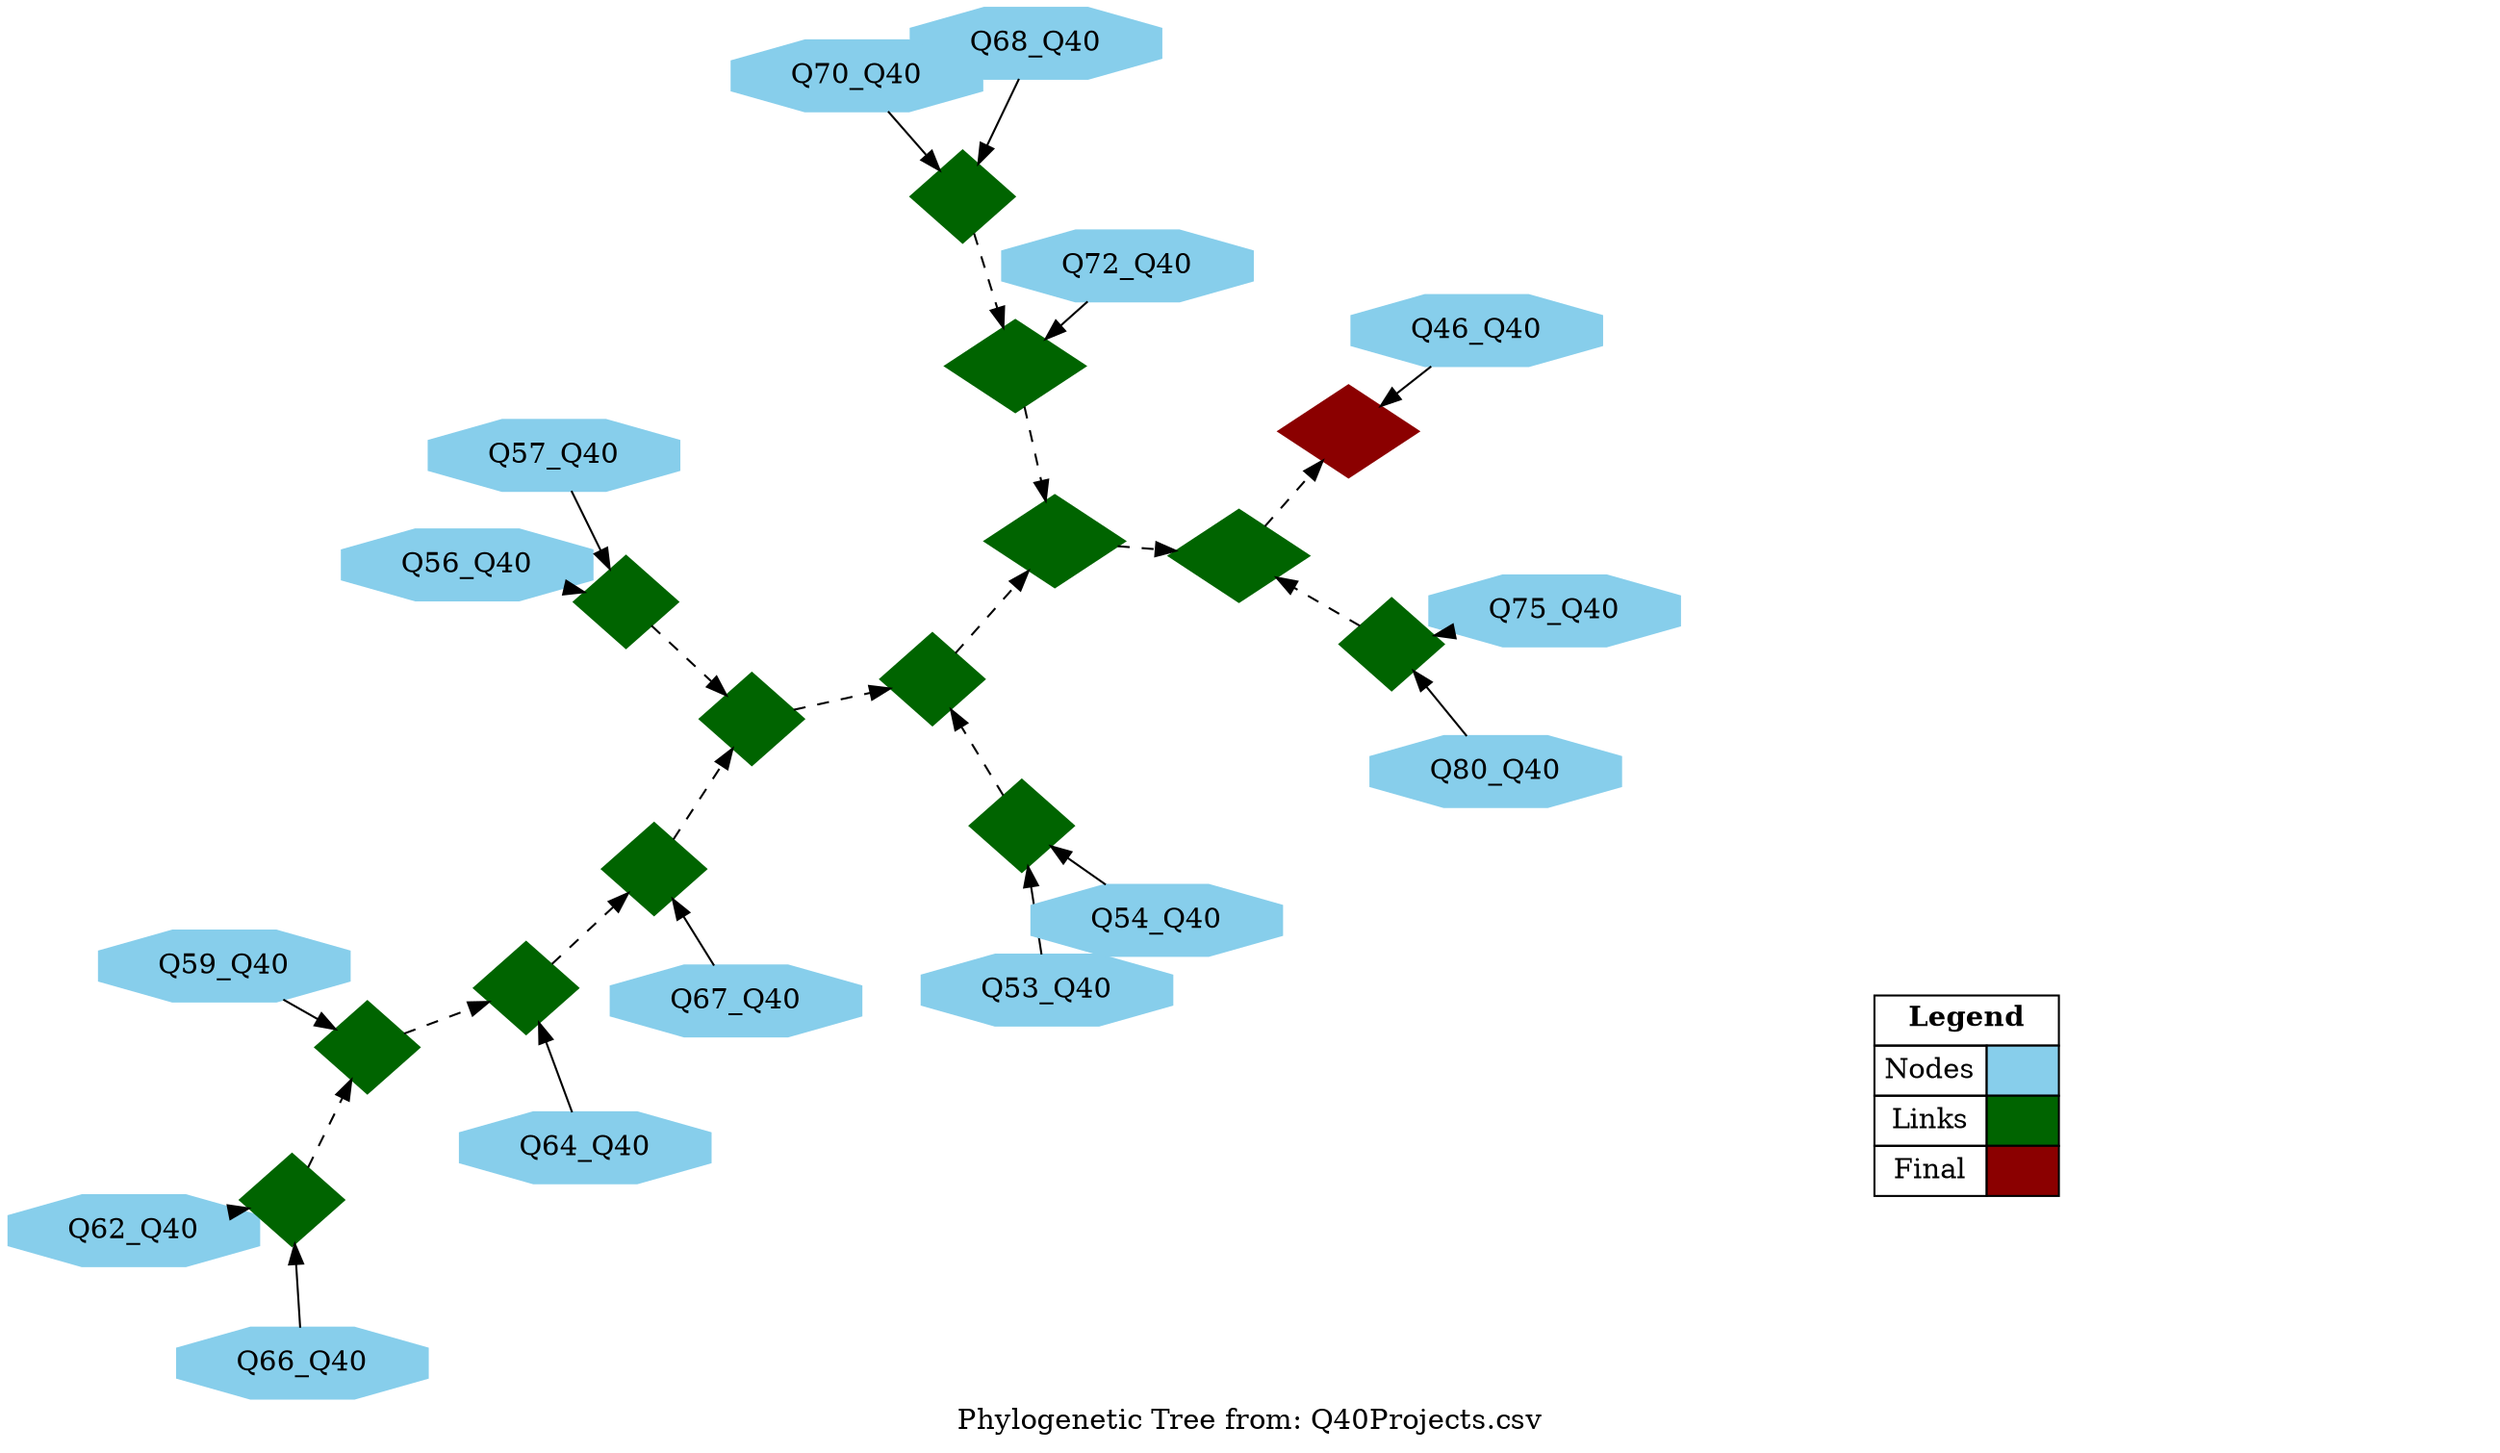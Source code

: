 graph phylogenetic_tree 
{
	layout=neato
	label="Phylogenetic Tree from: Q40Projects.csv"
	mode=major
	model=shortpath
	size=""
	ratio=fill
	orientation=portrait

#0
	{node [tooltip="",width="0,3",height="0,3",shape="octagon",style="filled",color="#87CEEB",label=<<FONT COLOR="#000000">Q62_Q40</FONT>>] Q62_Q40}
	{node [tooltip="",width="0,3",height="0,3",shape="octagon",style="filled",color="#87CEEB",label=<<FONT COLOR="#000000">Q66_Q40</FONT>>] Q66_Q40}
	{node [tooltip="0.017115384",width="0,3",height="0,3",shape="diamond",style="filled",color="#006400",label=<<FONT COLOR="#006400">0</FONT>>] Q62_Q40_Q66_Q40}
	{edge [color="#000000",style="solid",label="",dir="forward"] Q62_Q40 -- Q62_Q40_Q66_Q40}
	{edge [color="#000000",style="solid",label="",dir="forward"] Q66_Q40 -- Q62_Q40_Q66_Q40}
#1
	{node [tooltip="",width="0,3",height="0,3",shape="octagon",style="filled",color="#87CEEB",label=<<FONT COLOR="#000000">Q59_Q40</FONT>>] Q59_Q40}
	{node [tooltip="0.031278934",width="0,3",height="0,3",shape="diamond",style="filled",color="#006400",label=<<FONT COLOR="#006400">1</FONT>>] Q59_Q40_Q62_Q40_Q66_Q40}
	{edge [color="#000000",style="solid",label="",dir="forward"] Q59_Q40 -- Q59_Q40_Q62_Q40_Q66_Q40}
	{edge [color="#000000",style="dashed",label="",dir="forward"] Q62_Q40_Q66_Q40 -- Q59_Q40_Q62_Q40_Q66_Q40}
#2
	{node [tooltip="",width="0,3",height="0,3",shape="octagon",style="filled",color="#87CEEB",label=<<FONT COLOR="#000000">Q68_Q40</FONT>>] Q68_Q40}
	{node [tooltip="",width="0,3",height="0,3",shape="octagon",style="filled",color="#87CEEB",label=<<FONT COLOR="#000000">Q70_Q40</FONT>>] Q70_Q40}
	{node [tooltip="0.039595958",width="0,3",height="0,3",shape="diamond",style="filled",color="#006400",label=<<FONT COLOR="#006400">2</FONT>>] Q68_Q40_Q70_Q40}
	{edge [color="#000000",style="solid",label="",dir="forward"] Q68_Q40 -- Q68_Q40_Q70_Q40}
	{edge [color="#000000",style="solid",label="",dir="forward"] Q70_Q40 -- Q68_Q40_Q70_Q40}
#3
	{node [tooltip="",width="0,3",height="0,3",shape="octagon",style="filled",color="#87CEEB",label=<<FONT COLOR="#000000">Q64_Q40</FONT>>] Q64_Q40}
	{node [tooltip="0.041195977",width="0,3",height="0,3",shape="diamond",style="filled",color="#006400",label=<<FONT COLOR="#006400">3</FONT>>] Q64_Q40_Q59_Q40_Q62_Q40_Q66_Q40}
	{edge [color="#000000",style="solid",label="",dir="forward"] Q64_Q40 -- Q64_Q40_Q59_Q40_Q62_Q40_Q66_Q40}
	{edge [color="#000000",style="dashed",label="",dir="forward"] Q59_Q40_Q62_Q40_Q66_Q40 -- Q64_Q40_Q59_Q40_Q62_Q40_Q66_Q40}
#4
	{node [tooltip="",width="0,3",height="0,3",shape="octagon",style="filled",color="#87CEEB",label=<<FONT COLOR="#000000">Q75_Q40</FONT>>] Q75_Q40}
	{node [tooltip="",width="0,3",height="0,3",shape="octagon",style="filled",color="#87CEEB",label=<<FONT COLOR="#000000">Q80_Q40</FONT>>] Q80_Q40}
	{node [tooltip="0.050707694",width="0,3",height="0,3",shape="diamond",style="filled",color="#006400",label=<<FONT COLOR="#006400">4</FONT>>] Q75_Q40_Q80_Q40}
	{edge [color="#000000",style="solid",label="",dir="forward"] Q75_Q40 -- Q75_Q40_Q80_Q40}
	{edge [color="#000000",style="solid",label="",dir="forward"] Q80_Q40 -- Q75_Q40_Q80_Q40}
#5
	{node [tooltip="",width="0,3",height="0,3",shape="octagon",style="filled",color="#87CEEB",label=<<FONT COLOR="#000000">Q67_Q40</FONT>>] Q67_Q40}
	{node [tooltip="0.06133408",width="0,3",height="0,3",shape="diamond",style="filled",color="#006400",label=<<FONT COLOR="#006400">5</FONT>>] Q67_Q40_Q64_Q40_Q59_Q40_Q62_Q40_Q66_Q40}
	{edge [color="#000000",style="solid",label="",dir="forward"] Q67_Q40 -- Q67_Q40_Q64_Q40_Q59_Q40_Q62_Q40_Q66_Q40}
	{edge [color="#000000",style="dashed",label="",dir="forward"] Q64_Q40_Q59_Q40_Q62_Q40_Q66_Q40 -- Q67_Q40_Q64_Q40_Q59_Q40_Q62_Q40_Q66_Q40}
#6
	{node [tooltip="",width="0,3",height="0,3",shape="octagon",style="filled",color="#87CEEB",label=<<FONT COLOR="#000000">Q53_Q40</FONT>>] Q53_Q40}
	{node [tooltip="",width="0,3",height="0,3",shape="octagon",style="filled",color="#87CEEB",label=<<FONT COLOR="#000000">Q54_Q40</FONT>>] Q54_Q40}
	{node [tooltip="0.066744454",width="0,3",height="0,3",shape="diamond",style="filled",color="#006400",label=<<FONT COLOR="#006400">6</FONT>>] Q53_Q40_Q54_Q40}
	{edge [color="#000000",style="solid",label="",dir="forward"] Q53_Q40 -- Q53_Q40_Q54_Q40}
	{edge [color="#000000",style="solid",label="",dir="forward"] Q54_Q40 -- Q53_Q40_Q54_Q40}
#7
	{node [tooltip="",width="0,3",height="0,3",shape="octagon",style="filled",color="#87CEEB",label=<<FONT COLOR="#000000">Q56_Q40</FONT>>] Q56_Q40}
	{node [tooltip="",width="0,3",height="0,3",shape="octagon",style="filled",color="#87CEEB",label=<<FONT COLOR="#000000">Q57_Q40</FONT>>] Q57_Q40}
	{node [tooltip="0.1539389",width="0,3",height="0,3",shape="diamond",style="filled",color="#006400",label=<<FONT COLOR="#006400">7</FONT>>] Q56_Q40_Q57_Q40}
	{edge [color="#000000",style="solid",label="",dir="forward"] Q56_Q40 -- Q56_Q40_Q57_Q40}
	{edge [color="#000000",style="solid",label="",dir="forward"] Q57_Q40 -- Q56_Q40_Q57_Q40}
#8
	{node [tooltip="0.16338536",width="0,3",height="0,3",shape="diamond",style="filled",color="#006400",label=<<FONT COLOR="#006400">8</FONT>>] Q67_Q40_Q64_Q40_Q59_Q40_Q62_Q40_Q66_Q40_Q56_Q40_Q57_Q40}
	{edge [color="#000000",style="dashed",label="",dir="forward"] Q67_Q40_Q64_Q40_Q59_Q40_Q62_Q40_Q66_Q40 -- Q67_Q40_Q64_Q40_Q59_Q40_Q62_Q40_Q66_Q40_Q56_Q40_Q57_Q40}
	{edge [color="#000000",style="dashed",label="",dir="forward"] Q56_Q40_Q57_Q40 -- Q67_Q40_Q64_Q40_Q59_Q40_Q62_Q40_Q66_Q40_Q56_Q40_Q57_Q40}
#9
	{node [tooltip="0.24609782",width="0,3",height="0,3",shape="diamond",style="filled",color="#006400",label=<<FONT COLOR="#006400">9</FONT>>] Q53_Q40_Q54_Q40_Q67_Q40_Q64_Q40_Q59_Q40_Q62_Q40_Q66_Q40_Q56_Q40_Q57_Q40}
	{edge [color="#000000",style="dashed",label="",dir="forward"] Q53_Q40_Q54_Q40 -- Q53_Q40_Q54_Q40_Q67_Q40_Q64_Q40_Q59_Q40_Q62_Q40_Q66_Q40_Q56_Q40_Q57_Q40}
	{edge [color="#000000",style="dashed",label="",dir="forward"] Q67_Q40_Q64_Q40_Q59_Q40_Q62_Q40_Q66_Q40_Q56_Q40_Q57_Q40 -- Q53_Q40_Q54_Q40_Q67_Q40_Q64_Q40_Q59_Q40_Q62_Q40_Q66_Q40_Q56_Q40_Q57_Q40}
#10
	{node [tooltip="",width="0,3",height="0,3",shape="octagon",style="filled",color="#87CEEB",label=<<FONT COLOR="#000000">Q72_Q40</FONT>>] Q72_Q40}
	{node [tooltip="0.31994218",width="0,3",height="0,3",shape="diamond",style="filled",color="#006400",label=<<FONT COLOR="#006400">10</FONT>>] Q72_Q40_Q68_Q40_Q70_Q40}
	{edge [color="#000000",style="solid",label="",dir="forward"] Q72_Q40 -- Q72_Q40_Q68_Q40_Q70_Q40}
	{edge [color="#000000",style="dashed",label="",dir="forward"] Q68_Q40_Q70_Q40 -- Q72_Q40_Q68_Q40_Q70_Q40}
#11
	{node [tooltip="0.42249283",width="0,3",height="0,3",shape="diamond",style="filled",color="#006400",label=<<FONT COLOR="#006400">11</FONT>>] Q53_Q40_Q54_Q40_Q67_Q40_Q64_Q40_Q59_Q40_Q62_Q40_Q66_Q40_Q56_Q40_Q57_Q40_Q72_Q40_Q68_Q40_Q70_Q40}
	{edge [color="#000000",style="dashed",label="",dir="forward"] Q53_Q40_Q54_Q40_Q67_Q40_Q64_Q40_Q59_Q40_Q62_Q40_Q66_Q40_Q56_Q40_Q57_Q40 -- Q53_Q40_Q54_Q40_Q67_Q40_Q64_Q40_Q59_Q40_Q62_Q40_Q66_Q40_Q56_Q40_Q57_Q40_Q72_Q40_Q68_Q40_Q70_Q40}
	{edge [color="#000000",style="dashed",label="",dir="forward"] Q72_Q40_Q68_Q40_Q70_Q40 -- Q53_Q40_Q54_Q40_Q67_Q40_Q64_Q40_Q59_Q40_Q62_Q40_Q66_Q40_Q56_Q40_Q57_Q40_Q72_Q40_Q68_Q40_Q70_Q40}
#12
	{node [tooltip="0.57757354",width="0,3",height="0,3",shape="diamond",style="filled",color="#006400",label=<<FONT COLOR="#006400">12</FONT>>] Q75_Q40_Q80_Q40_Q53_Q40_Q54_Q40_Q67_Q40_Q64_Q40_Q59_Q40_Q62_Q40_Q66_Q40_Q56_Q40_Q57_Q40_Q72_Q40_Q68_Q40_Q70_Q40}
	{edge [color="#000000",style="dashed",label="",dir="forward"] Q75_Q40_Q80_Q40 -- Q75_Q40_Q80_Q40_Q53_Q40_Q54_Q40_Q67_Q40_Q64_Q40_Q59_Q40_Q62_Q40_Q66_Q40_Q56_Q40_Q57_Q40_Q72_Q40_Q68_Q40_Q70_Q40}
	{edge [color="#000000",style="dashed",label="",dir="forward"] Q53_Q40_Q54_Q40_Q67_Q40_Q64_Q40_Q59_Q40_Q62_Q40_Q66_Q40_Q56_Q40_Q57_Q40_Q72_Q40_Q68_Q40_Q70_Q40 -- Q75_Q40_Q80_Q40_Q53_Q40_Q54_Q40_Q67_Q40_Q64_Q40_Q59_Q40_Q62_Q40_Q66_Q40_Q56_Q40_Q57_Q40_Q72_Q40_Q68_Q40_Q70_Q40}
#13
	{node [tooltip="",width="0,3",height="0,3",shape="octagon",style="filled",color="#87CEEB",label=<<FONT COLOR="#000000">Q46_Q40</FONT>>] Q46_Q40}
	{node [tooltip="0.6922009",width="0,3",height="0,3",shape="diamond",style="filled",color="#8B0000",label=<<FONT COLOR="#8B0000">13</FONT>>] Q46_Q40_Q75_Q40_Q80_Q40_Q53_Q40_Q54_Q40_Q67_Q40_Q64_Q40_Q59_Q40_Q62_Q40_Q66_Q40_Q56_Q40_Q57_Q40_Q72_Q40_Q68_Q40_Q70_Q40}
	{edge [color="#000000",style="solid",label="",dir="forward"] Q46_Q40 -- Q46_Q40_Q75_Q40_Q80_Q40_Q53_Q40_Q54_Q40_Q67_Q40_Q64_Q40_Q59_Q40_Q62_Q40_Q66_Q40_Q56_Q40_Q57_Q40_Q72_Q40_Q68_Q40_Q70_Q40}
	{edge [color="#000000",style="dashed",label="",dir="forward"] Q75_Q40_Q80_Q40_Q53_Q40_Q54_Q40_Q67_Q40_Q64_Q40_Q59_Q40_Q62_Q40_Q66_Q40_Q56_Q40_Q57_Q40_Q72_Q40_Q68_Q40_Q70_Q40 -- Q46_Q40_Q75_Q40_Q80_Q40_Q53_Q40_Q54_Q40_Q67_Q40_Q64_Q40_Q59_Q40_Q62_Q40_Q66_Q40_Q56_Q40_Q57_Q40_Q72_Q40_Q68_Q40_Q70_Q40}

{node [shape=plaintext, fontsize=14, label=<<TABLE BORDER="0" CELLBORDER="1" CELLSPACING="0" CELLPADDING="4">
<TR><TD COLSPAN="2"><B>Legend</B></TD></TR>
<TR><TD>Nodes</TD><TD BGCOLOR="#87CEEB"><FONT COLOR="#87CEEB">Foo</FONT></TD></TR>
<TR><TD>Links</TD><TD BGCOLOR="#006400"><FONT COLOR="#006400">Foo</FONT></TD></TR>
<TR><TD>Final</TD><TD BGCOLOR="#8B0000"><FONT COLOR="#8B0000">Foo</FONT></TD></TR>
</TABLE>>, margin="3,0.5"] legend}
{rank=max; legend}
}